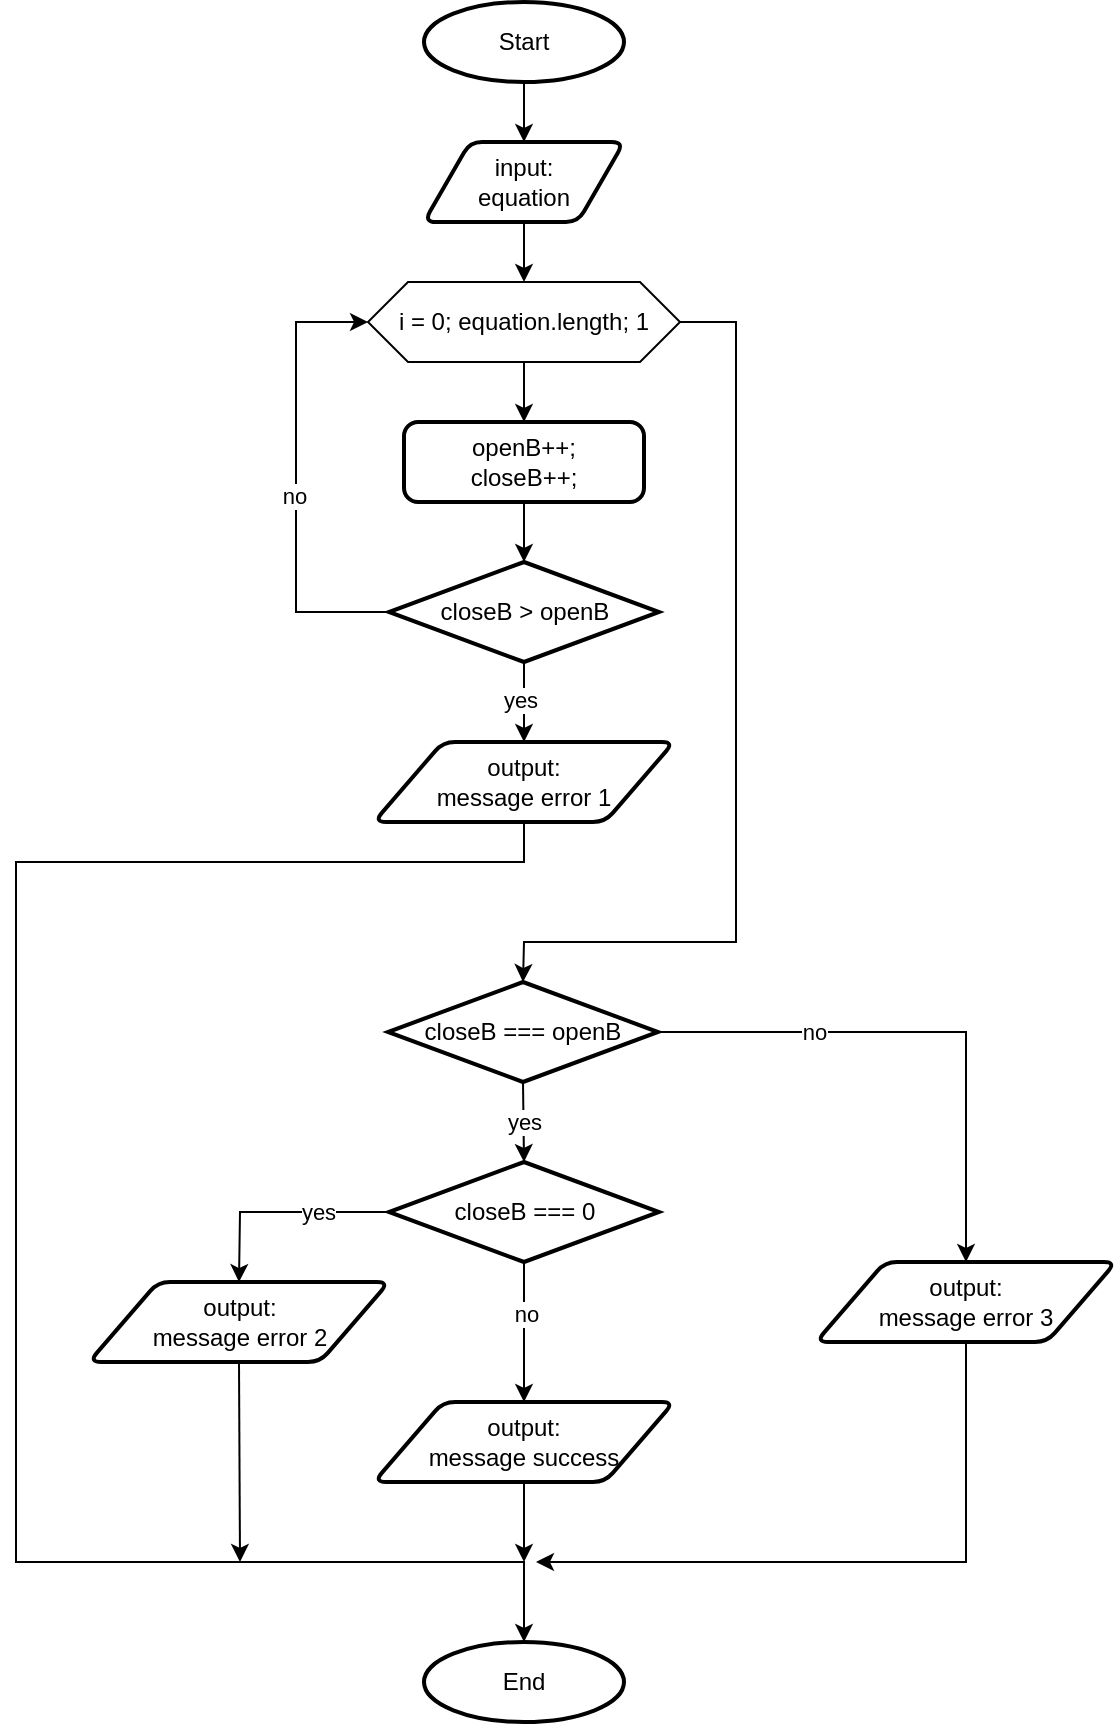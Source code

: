<mxfile version="21.6.5" type="device">
  <diagram id="C5RBs43oDa-KdzZeNtuy" name="Page-1">
    <mxGraphModel dx="1235" dy="684" grid="1" gridSize="10" guides="1" tooltips="1" connect="1" arrows="1" fold="1" page="1" pageScale="1" pageWidth="827" pageHeight="1169" math="0" shadow="0">
      <root>
        <mxCell id="WIyWlLk6GJQsqaUBKTNV-0" />
        <mxCell id="WIyWlLk6GJQsqaUBKTNV-1" parent="WIyWlLk6GJQsqaUBKTNV-0" />
        <mxCell id="D_m6g35PgsfcEyeFwmXf-0" value="Start" style="strokeWidth=2;html=1;shape=mxgraph.flowchart.start_1;whiteSpace=wrap;" parent="WIyWlLk6GJQsqaUBKTNV-1" vertex="1">
          <mxGeometry x="364" y="10" width="100" height="40" as="geometry" />
        </mxCell>
        <mxCell id="D_m6g35PgsfcEyeFwmXf-5" value="" style="endArrow=classic;html=1;rounded=0;entryX=0.5;entryY=0;entryDx=0;entryDy=0;" parent="WIyWlLk6GJQsqaUBKTNV-1" source="D_m6g35PgsfcEyeFwmXf-0" edge="1" target="7Ah8tjCiinMGzHK5FjTp-0">
          <mxGeometry width="50" height="50" relative="1" as="geometry">
            <mxPoint x="110" y="90" as="sourcePoint" />
            <mxPoint x="414" y="70" as="targetPoint" />
          </mxGeometry>
        </mxCell>
        <mxCell id="7Ah8tjCiinMGzHK5FjTp-0" value="input:&lt;br&gt;equation" style="shape=parallelogram;html=1;strokeWidth=2;perimeter=parallelogramPerimeter;whiteSpace=wrap;rounded=1;arcSize=12;size=0.23;" vertex="1" parent="WIyWlLk6GJQsqaUBKTNV-1">
          <mxGeometry x="364" y="80" width="100" height="40" as="geometry" />
        </mxCell>
        <mxCell id="7Ah8tjCiinMGzHK5FjTp-2" value="openB++;&lt;br&gt;closeB++;" style="rounded=1;whiteSpace=wrap;html=1;absoluteArcSize=1;arcSize=14;strokeWidth=2;" vertex="1" parent="WIyWlLk6GJQsqaUBKTNV-1">
          <mxGeometry x="354" y="220" width="120" height="40" as="geometry" />
        </mxCell>
        <mxCell id="7Ah8tjCiinMGzHK5FjTp-3" value="closeB &amp;gt; openB" style="strokeWidth=2;html=1;shape=mxgraph.flowchart.decision;whiteSpace=wrap;" vertex="1" parent="WIyWlLk6GJQsqaUBKTNV-1">
          <mxGeometry x="346.5" y="290" width="135" height="50" as="geometry" />
        </mxCell>
        <mxCell id="7Ah8tjCiinMGzHK5FjTp-4" value="output:&lt;br&gt;message error 1" style="shape=parallelogram;html=1;strokeWidth=2;perimeter=parallelogramPerimeter;whiteSpace=wrap;rounded=1;arcSize=12;size=0.23;" vertex="1" parent="WIyWlLk6GJQsqaUBKTNV-1">
          <mxGeometry x="339" y="380" width="150" height="40" as="geometry" />
        </mxCell>
        <mxCell id="7Ah8tjCiinMGzHK5FjTp-5" value="closeB === openB" style="strokeWidth=2;html=1;shape=mxgraph.flowchart.decision;whiteSpace=wrap;" vertex="1" parent="WIyWlLk6GJQsqaUBKTNV-1">
          <mxGeometry x="346" y="500" width="135" height="50" as="geometry" />
        </mxCell>
        <mxCell id="7Ah8tjCiinMGzHK5FjTp-6" value="output:&lt;br&gt;message error 2" style="shape=parallelogram;html=1;strokeWidth=2;perimeter=parallelogramPerimeter;whiteSpace=wrap;rounded=1;arcSize=12;size=0.23;" vertex="1" parent="WIyWlLk6GJQsqaUBKTNV-1">
          <mxGeometry x="196.5" y="650" width="150" height="40" as="geometry" />
        </mxCell>
        <mxCell id="7Ah8tjCiinMGzHK5FjTp-7" value="closeB === 0" style="strokeWidth=2;html=1;shape=mxgraph.flowchart.decision;whiteSpace=wrap;" vertex="1" parent="WIyWlLk6GJQsqaUBKTNV-1">
          <mxGeometry x="346.5" y="590" width="135" height="50" as="geometry" />
        </mxCell>
        <mxCell id="7Ah8tjCiinMGzHK5FjTp-8" value="output:&lt;br&gt;message success" style="shape=parallelogram;html=1;strokeWidth=2;perimeter=parallelogramPerimeter;whiteSpace=wrap;rounded=1;arcSize=12;size=0.23;" vertex="1" parent="WIyWlLk6GJQsqaUBKTNV-1">
          <mxGeometry x="339" y="710" width="150" height="40" as="geometry" />
        </mxCell>
        <mxCell id="7Ah8tjCiinMGzHK5FjTp-9" value="output:&lt;br&gt;message error 3" style="shape=parallelogram;html=1;strokeWidth=2;perimeter=parallelogramPerimeter;whiteSpace=wrap;rounded=1;arcSize=12;size=0.23;" vertex="1" parent="WIyWlLk6GJQsqaUBKTNV-1">
          <mxGeometry x="560" y="640" width="150" height="40" as="geometry" />
        </mxCell>
        <mxCell id="7Ah8tjCiinMGzHK5FjTp-15" value="i = 0; equation.length; 1" style="shape=hexagon;perimeter=hexagonPerimeter2;whiteSpace=wrap;html=1;fixedSize=1;" vertex="1" parent="WIyWlLk6GJQsqaUBKTNV-1">
          <mxGeometry x="336" y="150" width="156" height="40" as="geometry" />
        </mxCell>
        <mxCell id="7Ah8tjCiinMGzHK5FjTp-16" value="" style="endArrow=classic;html=1;rounded=0;exitX=0.5;exitY=1;exitDx=0;exitDy=0;" edge="1" parent="WIyWlLk6GJQsqaUBKTNV-1" source="7Ah8tjCiinMGzHK5FjTp-0" target="7Ah8tjCiinMGzHK5FjTp-15">
          <mxGeometry width="50" height="50" relative="1" as="geometry">
            <mxPoint x="260" y="120" as="sourcePoint" />
            <mxPoint x="310" y="70" as="targetPoint" />
          </mxGeometry>
        </mxCell>
        <mxCell id="7Ah8tjCiinMGzHK5FjTp-17" value="" style="endArrow=classic;html=1;rounded=0;exitX=0.5;exitY=1;exitDx=0;exitDy=0;" edge="1" parent="WIyWlLk6GJQsqaUBKTNV-1" source="7Ah8tjCiinMGzHK5FjTp-15" target="7Ah8tjCiinMGzHK5FjTp-2">
          <mxGeometry width="50" height="50" relative="1" as="geometry">
            <mxPoint x="180" y="230" as="sourcePoint" />
            <mxPoint x="230" y="180" as="targetPoint" />
          </mxGeometry>
        </mxCell>
        <mxCell id="7Ah8tjCiinMGzHK5FjTp-18" value="" style="endArrow=classic;html=1;rounded=0;exitX=0.5;exitY=1;exitDx=0;exitDy=0;entryX=0.5;entryY=0;entryDx=0;entryDy=0;entryPerimeter=0;" edge="1" parent="WIyWlLk6GJQsqaUBKTNV-1" source="7Ah8tjCiinMGzHK5FjTp-2" target="7Ah8tjCiinMGzHK5FjTp-3">
          <mxGeometry width="50" height="50" relative="1" as="geometry">
            <mxPoint x="190" y="290" as="sourcePoint" />
            <mxPoint x="240" y="240" as="targetPoint" />
          </mxGeometry>
        </mxCell>
        <mxCell id="7Ah8tjCiinMGzHK5FjTp-19" value="End" style="strokeWidth=2;html=1;shape=mxgraph.flowchart.start_1;whiteSpace=wrap;" vertex="1" parent="WIyWlLk6GJQsqaUBKTNV-1">
          <mxGeometry x="364" y="830" width="100" height="40" as="geometry" />
        </mxCell>
        <mxCell id="7Ah8tjCiinMGzHK5FjTp-20" value="" style="endArrow=classic;html=1;rounded=0;exitX=0;exitY=0.5;exitDx=0;exitDy=0;exitPerimeter=0;entryX=0;entryY=0.5;entryDx=0;entryDy=0;" edge="1" parent="WIyWlLk6GJQsqaUBKTNV-1" source="7Ah8tjCiinMGzHK5FjTp-3" target="7Ah8tjCiinMGzHK5FjTp-15">
          <mxGeometry width="50" height="50" relative="1" as="geometry">
            <mxPoint x="180" y="360" as="sourcePoint" />
            <mxPoint x="230" y="310" as="targetPoint" />
            <Array as="points">
              <mxPoint x="300" y="315" />
              <mxPoint x="300" y="170" />
            </Array>
          </mxGeometry>
        </mxCell>
        <mxCell id="7Ah8tjCiinMGzHK5FjTp-21" value="no" style="edgeLabel;html=1;align=center;verticalAlign=middle;resizable=0;points=[];" vertex="1" connectable="0" parent="7Ah8tjCiinMGzHK5FjTp-20">
          <mxGeometry x="-0.081" y="1" relative="1" as="geometry">
            <mxPoint as="offset" />
          </mxGeometry>
        </mxCell>
        <mxCell id="7Ah8tjCiinMGzHK5FjTp-22" value="" style="endArrow=classic;html=1;rounded=0;exitX=1;exitY=0.5;exitDx=0;exitDy=0;entryX=0.5;entryY=0;entryDx=0;entryDy=0;entryPerimeter=0;" edge="1" parent="WIyWlLk6GJQsqaUBKTNV-1" source="7Ah8tjCiinMGzHK5FjTp-15" target="7Ah8tjCiinMGzHK5FjTp-5">
          <mxGeometry width="50" height="50" relative="1" as="geometry">
            <mxPoint x="600" y="260" as="sourcePoint" />
            <mxPoint x="590" y="410" as="targetPoint" />
            <Array as="points">
              <mxPoint x="520" y="170" />
              <mxPoint x="520" y="480" />
              <mxPoint x="414" y="480" />
            </Array>
          </mxGeometry>
        </mxCell>
        <mxCell id="7Ah8tjCiinMGzHK5FjTp-23" value="" style="endArrow=classic;html=1;rounded=0;exitX=0.5;exitY=1;exitDx=0;exitDy=0;exitPerimeter=0;entryX=0.5;entryY=0;entryDx=0;entryDy=0;" edge="1" parent="WIyWlLk6GJQsqaUBKTNV-1" source="7Ah8tjCiinMGzHK5FjTp-3" target="7Ah8tjCiinMGzHK5FjTp-4">
          <mxGeometry width="50" height="50" relative="1" as="geometry">
            <mxPoint x="190" y="330" as="sourcePoint" />
            <mxPoint x="240" y="280" as="targetPoint" />
          </mxGeometry>
        </mxCell>
        <mxCell id="7Ah8tjCiinMGzHK5FjTp-24" value="yes" style="edgeLabel;html=1;align=center;verticalAlign=middle;resizable=0;points=[];" vertex="1" connectable="0" parent="7Ah8tjCiinMGzHK5FjTp-23">
          <mxGeometry x="-0.087" y="-2" relative="1" as="geometry">
            <mxPoint as="offset" />
          </mxGeometry>
        </mxCell>
        <mxCell id="7Ah8tjCiinMGzHK5FjTp-25" value="" style="endArrow=classic;html=1;rounded=0;exitX=0.5;exitY=1;exitDx=0;exitDy=0;exitPerimeter=0;entryX=0.5;entryY=0;entryDx=0;entryDy=0;entryPerimeter=0;" edge="1" parent="WIyWlLk6GJQsqaUBKTNV-1" source="7Ah8tjCiinMGzHK5FjTp-5" target="7Ah8tjCiinMGzHK5FjTp-7">
          <mxGeometry width="50" height="50" relative="1" as="geometry">
            <mxPoint x="140" y="580" as="sourcePoint" />
            <mxPoint x="190" y="530" as="targetPoint" />
          </mxGeometry>
        </mxCell>
        <mxCell id="7Ah8tjCiinMGzHK5FjTp-26" value="yes" style="edgeLabel;html=1;align=center;verticalAlign=middle;resizable=0;points=[];" vertex="1" connectable="0" parent="7Ah8tjCiinMGzHK5FjTp-25">
          <mxGeometry x="-0.381" y="-1" relative="1" as="geometry">
            <mxPoint x="1" y="7" as="offset" />
          </mxGeometry>
        </mxCell>
        <mxCell id="7Ah8tjCiinMGzHK5FjTp-27" value="" style="endArrow=classic;html=1;rounded=0;exitX=0;exitY=0.5;exitDx=0;exitDy=0;exitPerimeter=0;entryX=0.5;entryY=0;entryDx=0;entryDy=0;" edge="1" parent="WIyWlLk6GJQsqaUBKTNV-1" source="7Ah8tjCiinMGzHK5FjTp-7" target="7Ah8tjCiinMGzHK5FjTp-6">
          <mxGeometry width="50" height="50" relative="1" as="geometry">
            <mxPoint x="170" y="580" as="sourcePoint" />
            <mxPoint x="220" y="530" as="targetPoint" />
            <Array as="points">
              <mxPoint x="272" y="615" />
            </Array>
          </mxGeometry>
        </mxCell>
        <mxCell id="7Ah8tjCiinMGzHK5FjTp-28" value="yes" style="edgeLabel;html=1;align=center;verticalAlign=middle;resizable=0;points=[];" vertex="1" connectable="0" parent="7Ah8tjCiinMGzHK5FjTp-27">
          <mxGeometry x="-0.18" relative="1" as="geometry">
            <mxPoint x="9" as="offset" />
          </mxGeometry>
        </mxCell>
        <mxCell id="7Ah8tjCiinMGzHK5FjTp-30" value="" style="endArrow=classic;html=1;rounded=0;exitX=0.5;exitY=1;exitDx=0;exitDy=0;" edge="1" parent="WIyWlLk6GJQsqaUBKTNV-1" source="7Ah8tjCiinMGzHK5FjTp-4" target="7Ah8tjCiinMGzHK5FjTp-19">
          <mxGeometry width="50" height="50" relative="1" as="geometry">
            <mxPoint x="90" y="530" as="sourcePoint" />
            <mxPoint x="160" y="860" as="targetPoint" />
            <Array as="points">
              <mxPoint x="414" y="440" />
              <mxPoint x="160" y="440" />
              <mxPoint x="160" y="790" />
              <mxPoint x="414" y="790" />
            </Array>
          </mxGeometry>
        </mxCell>
        <mxCell id="7Ah8tjCiinMGzHK5FjTp-31" value="" style="endArrow=classic;html=1;rounded=0;exitX=1;exitY=0.5;exitDx=0;exitDy=0;exitPerimeter=0;entryX=0.5;entryY=0;entryDx=0;entryDy=0;" edge="1" parent="WIyWlLk6GJQsqaUBKTNV-1" source="7Ah8tjCiinMGzHK5FjTp-5" target="7Ah8tjCiinMGzHK5FjTp-9">
          <mxGeometry width="50" height="50" relative="1" as="geometry">
            <mxPoint x="240" y="620" as="sourcePoint" />
            <mxPoint x="290" y="570" as="targetPoint" />
            <Array as="points">
              <mxPoint x="635" y="525" />
            </Array>
          </mxGeometry>
        </mxCell>
        <mxCell id="7Ah8tjCiinMGzHK5FjTp-32" value="no" style="edgeLabel;html=1;align=center;verticalAlign=middle;resizable=0;points=[];" vertex="1" connectable="0" parent="7Ah8tjCiinMGzHK5FjTp-31">
          <mxGeometry x="-0.423" y="-2" relative="1" as="geometry">
            <mxPoint y="-2" as="offset" />
          </mxGeometry>
        </mxCell>
        <mxCell id="7Ah8tjCiinMGzHK5FjTp-33" value="" style="endArrow=classic;html=1;rounded=0;exitX=0.5;exitY=1;exitDx=0;exitDy=0;exitPerimeter=0;entryX=0.5;entryY=0;entryDx=0;entryDy=0;" edge="1" parent="WIyWlLk6GJQsqaUBKTNV-1" source="7Ah8tjCiinMGzHK5FjTp-7" target="7Ah8tjCiinMGzHK5FjTp-8">
          <mxGeometry width="50" height="50" relative="1" as="geometry">
            <mxPoint x="580" y="770" as="sourcePoint" />
            <mxPoint x="630" y="720" as="targetPoint" />
          </mxGeometry>
        </mxCell>
        <mxCell id="7Ah8tjCiinMGzHK5FjTp-34" value="no" style="edgeLabel;html=1;align=center;verticalAlign=middle;resizable=0;points=[];" vertex="1" connectable="0" parent="7Ah8tjCiinMGzHK5FjTp-33">
          <mxGeometry x="-0.256" y="1" relative="1" as="geometry">
            <mxPoint as="offset" />
          </mxGeometry>
        </mxCell>
        <mxCell id="7Ah8tjCiinMGzHK5FjTp-35" value="" style="endArrow=classic;html=1;rounded=0;exitX=0.5;exitY=1;exitDx=0;exitDy=0;" edge="1" parent="WIyWlLk6GJQsqaUBKTNV-1" source="7Ah8tjCiinMGzHK5FjTp-8">
          <mxGeometry width="50" height="50" relative="1" as="geometry">
            <mxPoint x="510" y="880" as="sourcePoint" />
            <mxPoint x="414" y="790" as="targetPoint" />
          </mxGeometry>
        </mxCell>
        <mxCell id="7Ah8tjCiinMGzHK5FjTp-36" value="" style="endArrow=classic;html=1;rounded=0;exitX=0.5;exitY=1;exitDx=0;exitDy=0;" edge="1" parent="WIyWlLk6GJQsqaUBKTNV-1" source="7Ah8tjCiinMGzHK5FjTp-6">
          <mxGeometry width="50" height="50" relative="1" as="geometry">
            <mxPoint x="150" y="870" as="sourcePoint" />
            <mxPoint x="272" y="790" as="targetPoint" />
          </mxGeometry>
        </mxCell>
        <mxCell id="7Ah8tjCiinMGzHK5FjTp-37" value="" style="endArrow=classic;html=1;rounded=0;exitX=0.5;exitY=1;exitDx=0;exitDy=0;" edge="1" parent="WIyWlLk6GJQsqaUBKTNV-1" source="7Ah8tjCiinMGzHK5FjTp-9">
          <mxGeometry width="50" height="50" relative="1" as="geometry">
            <mxPoint x="660" y="800" as="sourcePoint" />
            <mxPoint x="420" y="790" as="targetPoint" />
            <Array as="points">
              <mxPoint x="635" y="790" />
            </Array>
          </mxGeometry>
        </mxCell>
      </root>
    </mxGraphModel>
  </diagram>
</mxfile>
